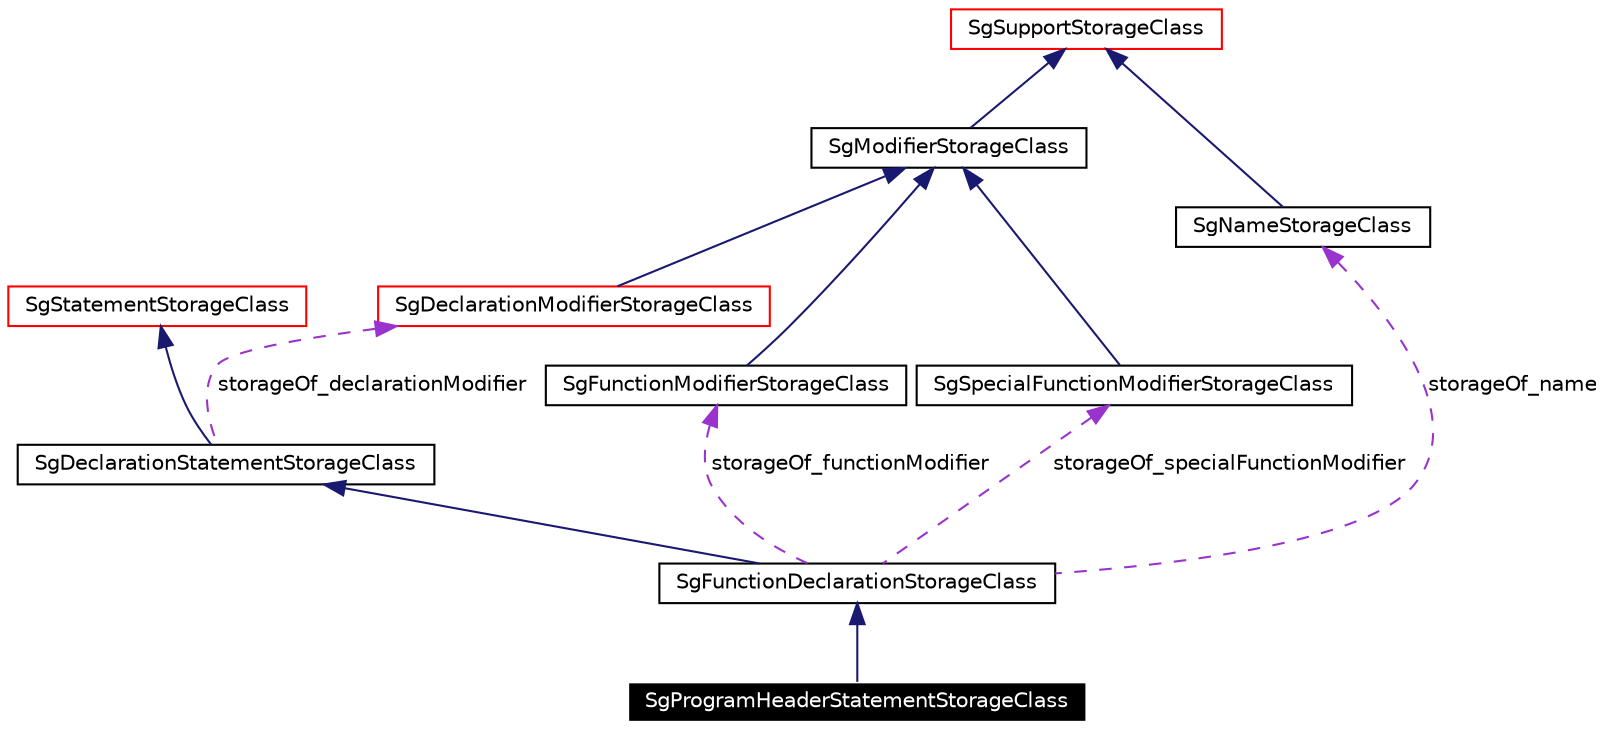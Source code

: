 digraph G
{
  edge [fontname="Helvetica",fontsize=10,labelfontname="Helvetica",labelfontsize=10];
  node [fontname="Helvetica",fontsize=10,shape=record];
  Node1 [label="SgProgramHeaderStatementStorageClass",height=0.2,width=0.4,color="white", fillcolor="black", style="filled" fontcolor="white"];
  Node2 -> Node1 [dir=back,color="midnightblue",fontsize=10,style="solid",fontname="Helvetica"];
  Node2 [label="SgFunctionDeclarationStorageClass",height=0.2,width=0.4,color="black",URL="$classSgFunctionDeclarationStorageClass.html"];
  Node3 -> Node2 [dir=back,color="midnightblue",fontsize=10,style="solid",fontname="Helvetica"];
  Node3 [label="SgDeclarationStatementStorageClass",height=0.2,width=0.4,color="black",URL="$classSgDeclarationStatementStorageClass.html"];
  Node4 -> Node3 [dir=back,color="midnightblue",fontsize=10,style="solid",fontname="Helvetica"];
  Node4 [label="SgStatementStorageClass",height=0.2,width=0.4,color="red",URL="$classSgStatementStorageClass.html"];
  Node5 -> Node3 [dir=back,color="darkorchid3",fontsize=10,style="dashed",label="storageOf_declarationModifier",fontname="Helvetica"];
  Node5 [label="SgDeclarationModifierStorageClass",height=0.2,width=0.4,color="red",URL="$classSgDeclarationModifierStorageClass.html"];
  Node6 -> Node5 [dir=back,color="midnightblue",fontsize=10,style="solid",fontname="Helvetica"];
  Node6 [label="SgModifierStorageClass",height=0.2,width=0.4,color="black",URL="$classSgModifierStorageClass.html"];
  Node7 -> Node6 [dir=back,color="midnightblue",fontsize=10,style="solid",fontname="Helvetica"];
  Node7 [label="SgSupportStorageClass",height=0.2,width=0.4,color="red",URL="$classSgSupportStorageClass.html"];
  Node8 -> Node2 [dir=back,color="darkorchid3",fontsize=10,style="dashed",label="storageOf_name",fontname="Helvetica"];
  Node8 [label="SgNameStorageClass",height=0.2,width=0.4,color="black",URL="$classSgNameStorageClass.html"];
  Node7 -> Node8 [dir=back,color="midnightblue",fontsize=10,style="solid",fontname="Helvetica"];
  Node9 -> Node2 [dir=back,color="darkorchid3",fontsize=10,style="dashed",label="storageOf_functionModifier",fontname="Helvetica"];
  Node9 [label="SgFunctionModifierStorageClass",height=0.2,width=0.4,color="black",URL="$classSgFunctionModifierStorageClass.html"];
  Node6 -> Node9 [dir=back,color="midnightblue",fontsize=10,style="solid",fontname="Helvetica"];
  Node10 -> Node2 [dir=back,color="darkorchid3",fontsize=10,style="dashed",label="storageOf_specialFunctionModifier",fontname="Helvetica"];
  Node10 [label="SgSpecialFunctionModifierStorageClass",height=0.2,width=0.4,color="black",URL="$classSgSpecialFunctionModifierStorageClass.html"];
  Node6 -> Node10 [dir=back,color="midnightblue",fontsize=10,style="solid",fontname="Helvetica"];
}
